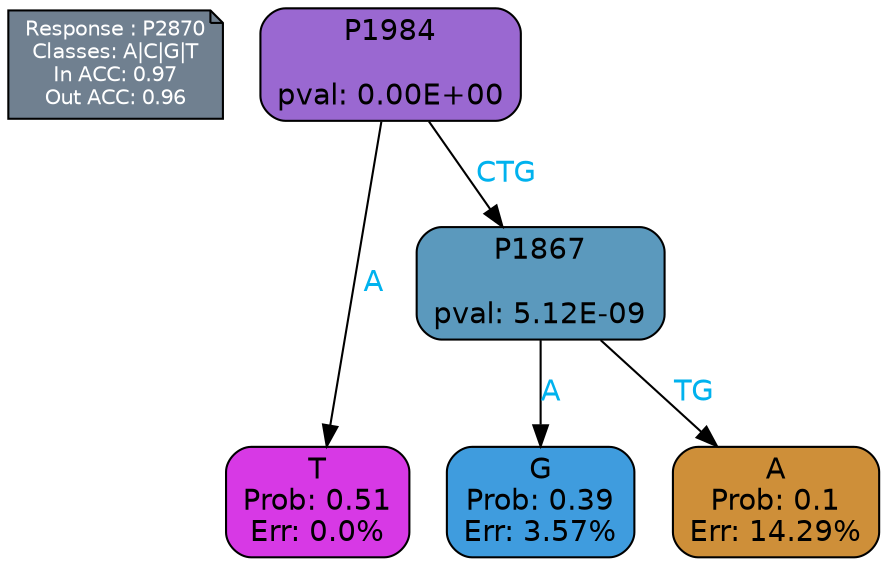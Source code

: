 digraph Tree {
node [shape=box, style="filled, rounded", color="black", fontname=helvetica] ;
graph [ranksep=equally, splines=polylines, bgcolor=transparent, dpi=600] ;
edge [fontname=helvetica] ;
LEGEND [label="Response : P2870
Classes: A|C|G|T
In ACC: 0.97
Out ACC: 0.96
",shape=note,align=left,style=filled,fillcolor="slategray",fontcolor="white",fontsize=10];1 [label="P1984

pval: 0.00E+00", fillcolor="#9a68d1"] ;
2 [label="T
Prob: 0.51
Err: 0.0%", fillcolor="#d739e5"] ;
3 [label="P1867

pval: 5.12E-09", fillcolor="#5b99bd"] ;
4 [label="G
Prob: 0.39
Err: 3.57%", fillcolor="#3f9cde"] ;
5 [label="A
Prob: 0.1
Err: 14.29%", fillcolor="#ce8f39"] ;
1 -> 2 [label="A",fontcolor=deepskyblue2] ;
1 -> 3 [label="CTG",fontcolor=deepskyblue2] ;
3 -> 4 [label="A",fontcolor=deepskyblue2] ;
3 -> 5 [label="TG",fontcolor=deepskyblue2] ;
{rank = same; 2;4;5;}{rank = same; LEGEND;1;}}